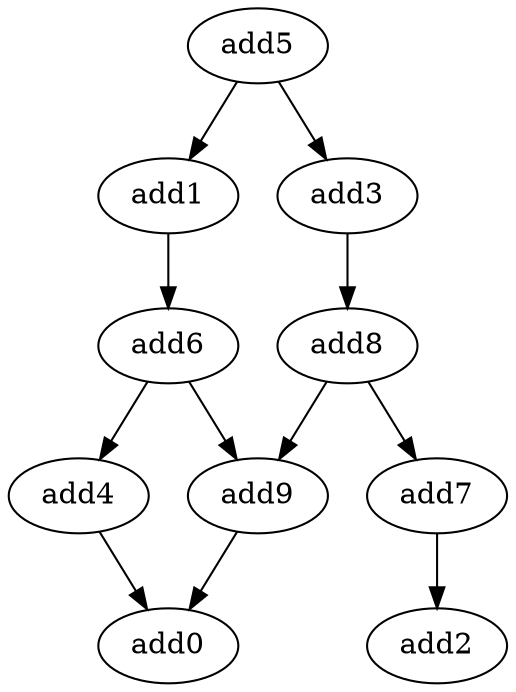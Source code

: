 strict digraph  {
add9 [opcode=add];
add4 [opcode=add];
add2 [opcode=add];
add5 [opcode=add];
add1 [opcode=add];
add0 [opcode=add];
add7 [opcode=add];
add6 [opcode=add];
add3 [opcode=add];
add8 [opcode=add];
add9 -> add0;
add4 -> add0;
add5 -> add1;
add5 -> add3;
add1 -> add6;
add7 -> add2;
add6 -> add4;
add6 -> add9;
add3 -> add8;
add8 -> add9;
add8 -> add7;
}
